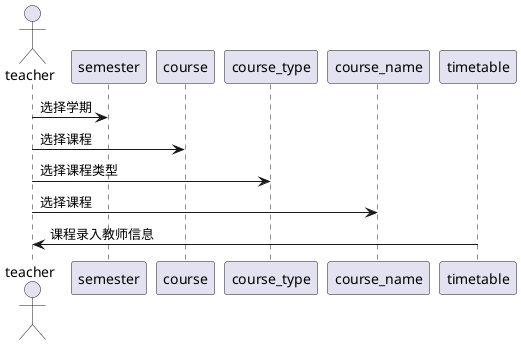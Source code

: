 @startuml
actor teacher

teacher -> semester :选择学期
teacher -> course:选择课程
teacher -> course_type:选择课程类型
teacher -> course_name:选择课程
timetable -> teacher:课程录入教师信息

@enduml
